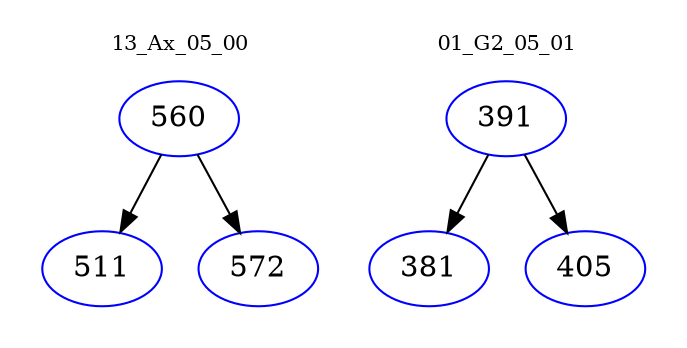 digraph{
subgraph cluster_0 {
color = white
label = "13_Ax_05_00";
fontsize=10;
T0_560 [label="560", color="blue"]
T0_560 -> T0_511 [color="black"]
T0_511 [label="511", color="blue"]
T0_560 -> T0_572 [color="black"]
T0_572 [label="572", color="blue"]
}
subgraph cluster_1 {
color = white
label = "01_G2_05_01";
fontsize=10;
T1_391 [label="391", color="blue"]
T1_391 -> T1_381 [color="black"]
T1_381 [label="381", color="blue"]
T1_391 -> T1_405 [color="black"]
T1_405 [label="405", color="blue"]
}
}
